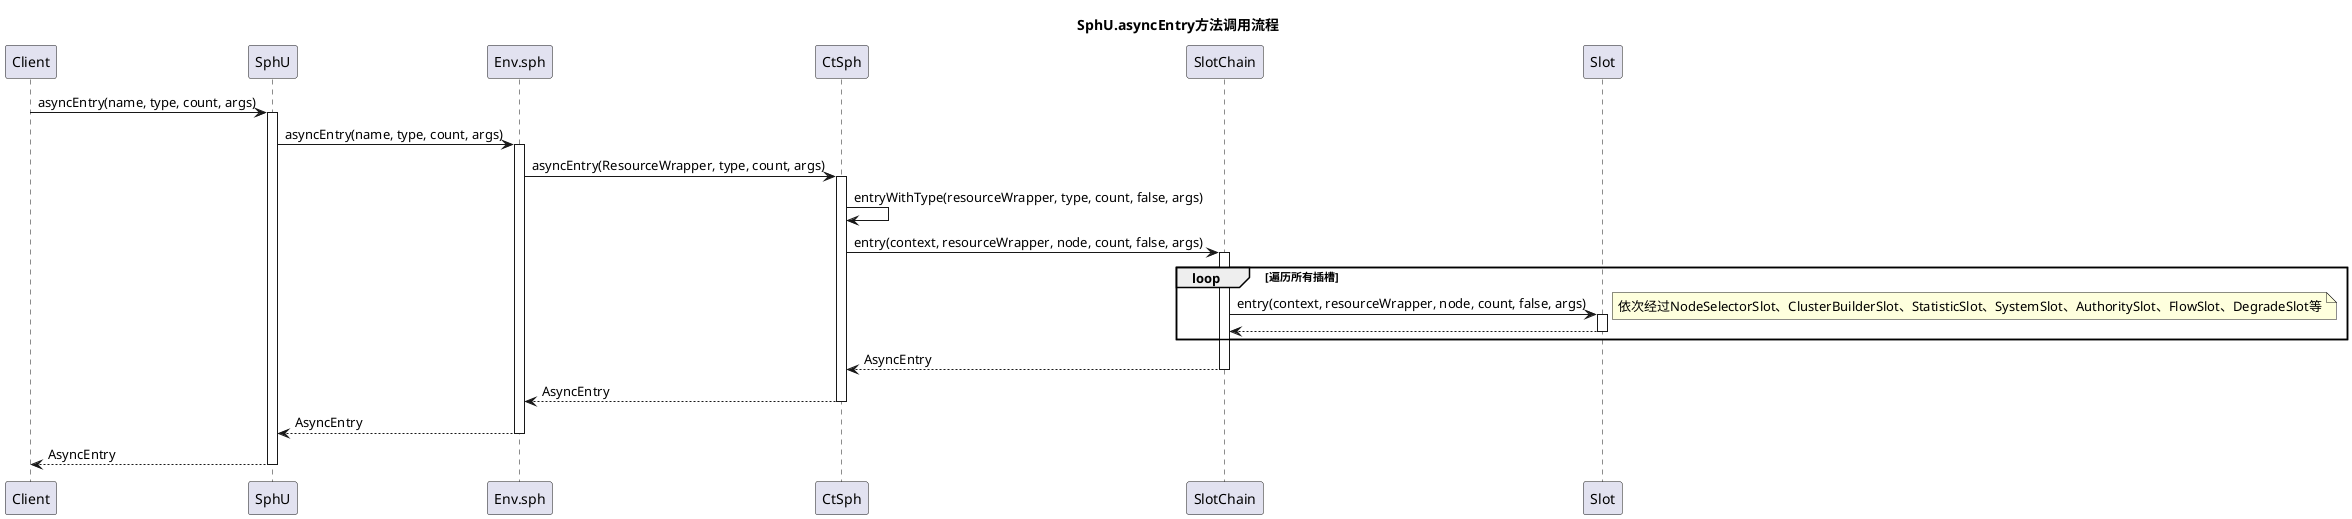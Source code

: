 @startuml
title SphU.asyncEntry方法调用流程

participant "Client" as client
participant "SphU" as sphu
participant "Env.sph" as sph
participant "CtSph" as ctsph
participant "SlotChain" as slotchain
participant "Slot" as slot

client -> sphu : asyncEntry(name, type, count, args)
activate sphu
sphu -> sph : asyncEntry(name, type, count, args)
activate sph
sph -> ctsph : asyncEntry(ResourceWrapper, type, count, args)
activate ctsph
ctsph -> ctsph : entryWithType(resourceWrapper, type, count, false, args)
ctsph -> slotchain : entry(context, resourceWrapper, node, count, false, args)
activate slotchain

loop 遍历所有插槽
    slotchain -> slot : entry(context, resourceWrapper, node, count, false, args)
    activate slot
    note right: 依次经过NodeSelectorSlot、ClusterBuilderSlot、StatisticSlot、SystemSlot、AuthoritySlot、FlowSlot、DegradeSlot等
    slot --> slotchain
    deactivate slot
end

slotchain --> ctsph : AsyncEntry
deactivate slotchain
ctsph --> sph : AsyncEntry
deactivate ctsph
sph --> sphu : AsyncEntry
deactivate sph
sphu --> client : AsyncEntry
deactivate sphu

@enduml